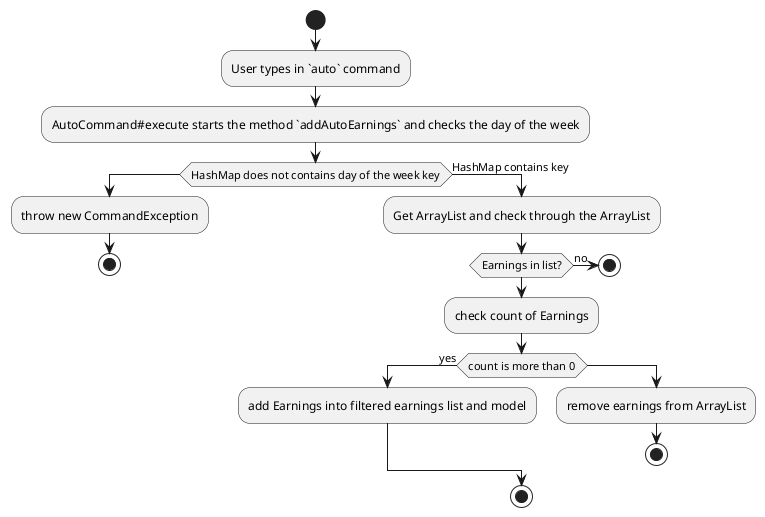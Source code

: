@startuml
start
:User types in `auto` command;
:AutoCommand#execute starts the method `addAutoEarnings` and checks the day of the week;
If (HashMap does not contains day of the week key) then
    :throw new CommandException;
    stop
else (HashMap contains key)
    :Get ArrayList and check through the ArrayList;
If (Earnings in list?) then (no)
    stop
endif
    :check count of Earnings;
If (count is more than 0) then (yes)
    :add Earnings into filtered earnings list and model;
else
    :remove earnings from ArrayList;
    stop
endif

stop
@enduml
